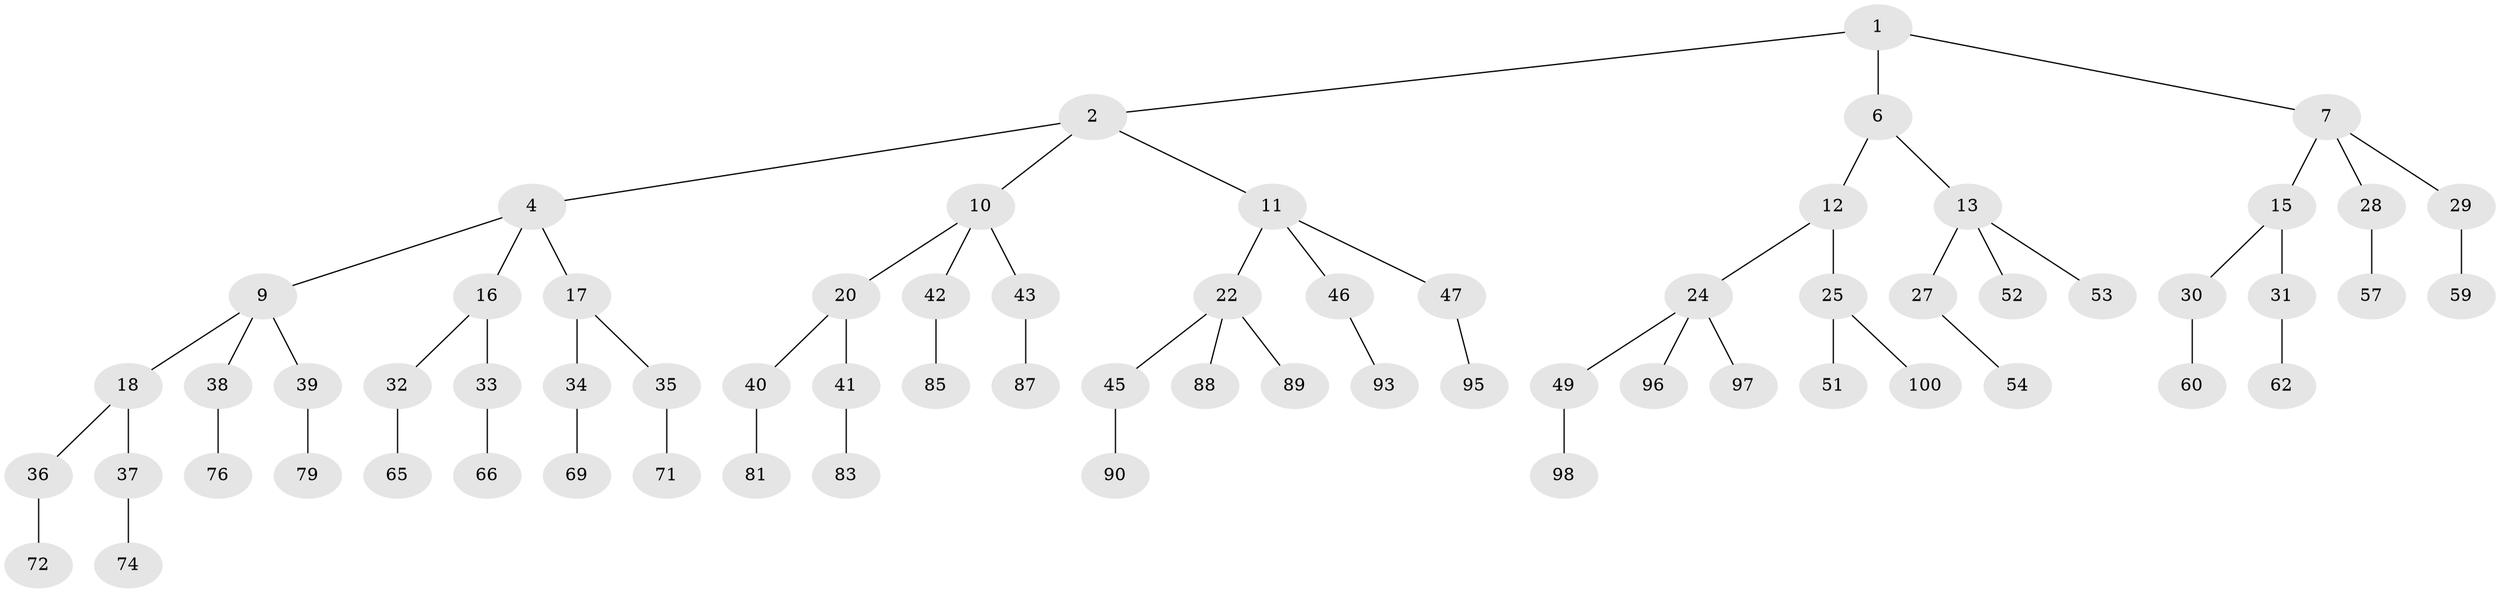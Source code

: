 // original degree distribution, {2: 0.02, 3: 0.48, 1: 0.5}
// Generated by graph-tools (version 1.1) at 2025/11/02/21/25 10:11:11]
// undirected, 68 vertices, 67 edges
graph export_dot {
graph [start="1"]
  node [color=gray90,style=filled];
  1 [super="+3"];
  2 [latent=1,super="+5"];
  4 [latent=0.5,super="+8"];
  6 [latent=0.5];
  7 [latent=0.5,super="+14"];
  9 [latent=0.333333,super="+19"];
  10 [latent=0.333333,super="+21"];
  11 [latent=0.333333,super="+23"];
  12 [latent=0.333333];
  13 [latent=0.333333,super="+26"];
  15 [latent=0.333333];
  16 [latent=0.25];
  17 [latent=0.25];
  18 [latent=0.25];
  20 [latent=0.25];
  22 [latent=0.25,super="+44"];
  24 [latent=0.25,super="+48"];
  25 [latent=0.25,super="+50"];
  27 [latent=0.25,super="+55"];
  28 [latent=0.25,super="+56"];
  29 [latent=0.25,super="+58"];
  30 [latent=0.25,super="+61"];
  31 [latent=0.25,super="+63"];
  32 [latent=0.2,super="+64"];
  33 [latent=0.2,super="+67"];
  34 [latent=0.2,super="+68"];
  35 [latent=0.2,super="+70"];
  36 [latent=0.2,super="+73"];
  37 [latent=0.2,super="+75"];
  38 [latent=0.2,super="+77"];
  39 [latent=0.2,super="+78"];
  40 [latent=0.2,super="+80"];
  41 [latent=0.2,super="+82"];
  42 [latent=0.2,super="+84"];
  43 [latent=0.2,super="+86"];
  45 [latent=0.2,super="+91"];
  46 [latent=0.2,super="+92"];
  47 [latent=0.2,super="+94"];
  49 [latent=0.2,super="+99"];
  51 [latent=0.2];
  52 [latent=0.2];
  53 [latent=0.2];
  54 [latent=0.2];
  57 [latent=0.2];
  59 [latent=0.2];
  60 [latent=0.2];
  62 [latent=0.2];
  65 [latent=0.166667];
  66 [latent=0.166667];
  69 [latent=0.166667];
  71 [latent=0.166667];
  72 [latent=0.166667];
  74 [latent=0.166667];
  76 [latent=0.166667];
  79 [latent=0.166667];
  81 [latent=0.166667];
  83 [latent=0.166667];
  85 [latent=0.166667];
  87 [latent=0.166667];
  88 [latent=0.166667];
  89 [latent=0.166667];
  90 [latent=0.166667];
  93 [latent=0.166667];
  95 [latent=0.166667];
  96 [latent=0.166667];
  97 [latent=0.166667];
  98 [latent=0.166667];
  100 [latent=0.166667];
  1 -- 2;
  1 -- 6;
  1 -- 7;
  2 -- 4;
  2 -- 11;
  2 -- 10;
  4 -- 9;
  4 -- 16;
  4 -- 17;
  6 -- 12;
  6 -- 13;
  7 -- 15;
  7 -- 28;
  7 -- 29;
  9 -- 18;
  9 -- 38;
  9 -- 39;
  10 -- 20;
  10 -- 43;
  10 -- 42;
  11 -- 22;
  11 -- 46;
  11 -- 47;
  12 -- 24;
  12 -- 25;
  13 -- 27;
  13 -- 53;
  13 -- 52;
  15 -- 30;
  15 -- 31;
  16 -- 32;
  16 -- 33;
  17 -- 34;
  17 -- 35;
  18 -- 36;
  18 -- 37;
  20 -- 40;
  20 -- 41;
  22 -- 45;
  22 -- 88;
  22 -- 89;
  24 -- 49;
  24 -- 97;
  24 -- 96;
  25 -- 51;
  25 -- 100;
  27 -- 54;
  28 -- 57;
  29 -- 59;
  30 -- 60;
  31 -- 62;
  32 -- 65;
  33 -- 66;
  34 -- 69;
  35 -- 71;
  36 -- 72;
  37 -- 74;
  38 -- 76;
  39 -- 79;
  40 -- 81;
  41 -- 83;
  42 -- 85;
  43 -- 87;
  45 -- 90;
  46 -- 93;
  47 -- 95;
  49 -- 98;
}
